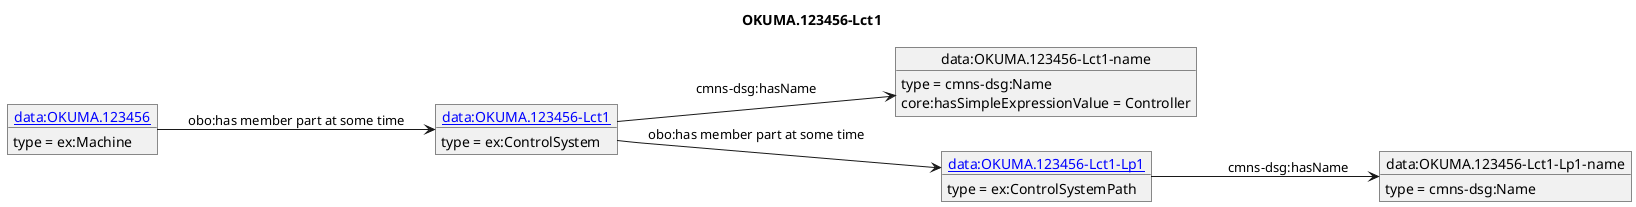 @startuml
skinparam linetype polyline
left to right direction
title OKUMA.123456-Lct1
object "[[./OKUMA.123456-Lct1.html data:OKUMA.123456-Lct1]]" as o1 {
 type = ex:ControlSystem
 }
object "data:OKUMA.123456-Lct1-name" as o2 {
 type = cmns-dsg:Name
 }
object "[[./OKUMA.123456-Lct1-Lp1.html data:OKUMA.123456-Lct1-Lp1]]" as o3 {
 type = ex:ControlSystemPath
 }
object "data:OKUMA.123456-Lct1-Lp1-name" as o4 {
 type = cmns-dsg:Name
 }
object "[[./OKUMA.123456.html data:OKUMA.123456]]" as o5 {
 type = ex:Machine
 }
o1 --> o2 : cmns-dsg:hasName
o2 : core:hasSimpleExpressionValue = Controller
o1 --> o3 : obo:has member part at some time
o3 --> o4 : cmns-dsg:hasName
o5 --> o1 : obo:has member part at some time
@enduml
